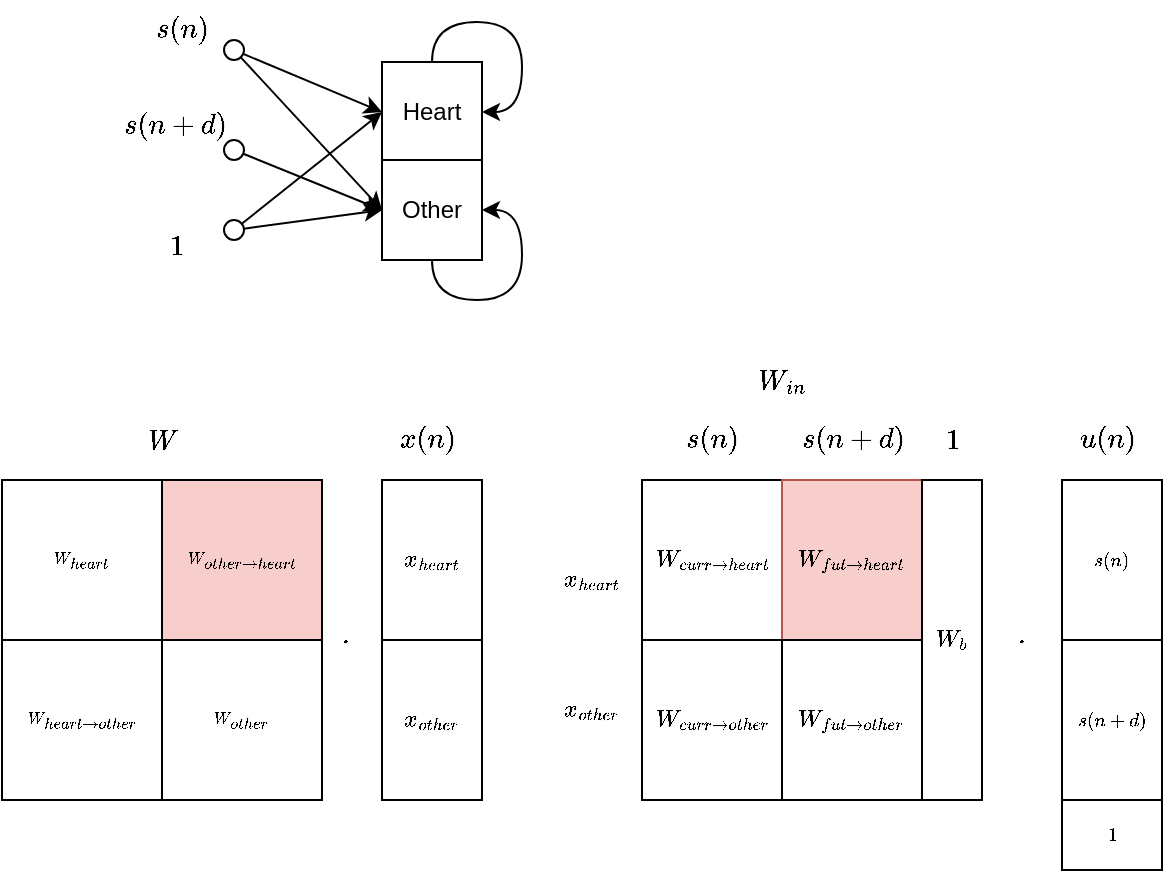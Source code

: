 <mxfile version="16.5.1" type="device"><diagram id="SjBAP_WvyndE1Q-gI8fO" name="Page-1"><mxGraphModel dx="669" dy="536" grid="1" gridSize="10" guides="1" tooltips="1" connect="1" arrows="1" fold="1" page="1" pageScale="1" pageWidth="400" pageHeight="700" math="1" shadow="0"><root><mxCell id="0"/><mxCell id="1" parent="0"/><mxCell id="K6zYXu4kCZGbAZfmaxFe-7" style="rounded=0;orthogonalLoop=1;jettySize=auto;html=1;entryX=0;entryY=0.5;entryDx=0;entryDy=0;" parent="1" source="K6zYXu4kCZGbAZfmaxFe-1" target="K6zYXu4kCZGbAZfmaxFe-4" edge="1"><mxGeometry relative="1" as="geometry"/></mxCell><mxCell id="yM2FoQovTbswvDKHhSKZ-8" style="edgeStyle=none;rounded=0;orthogonalLoop=1;jettySize=auto;html=1;entryX=0;entryY=0.5;entryDx=0;entryDy=0;" edge="1" parent="1" source="K6zYXu4kCZGbAZfmaxFe-1" target="K6zYXu4kCZGbAZfmaxFe-5"><mxGeometry relative="1" as="geometry"/></mxCell><mxCell id="K6zYXu4kCZGbAZfmaxFe-1" value="" style="ellipse;whiteSpace=wrap;html=1;aspect=fixed;" parent="1" vertex="1"><mxGeometry x="121" y="120" width="10" height="10" as="geometry"/></mxCell><mxCell id="K6zYXu4kCZGbAZfmaxFe-8" style="edgeStyle=none;rounded=0;orthogonalLoop=1;jettySize=auto;html=1;entryX=0;entryY=0.5;entryDx=0;entryDy=0;" parent="1" source="K6zYXu4kCZGbAZfmaxFe-2" target="K6zYXu4kCZGbAZfmaxFe-5" edge="1"><mxGeometry relative="1" as="geometry"/></mxCell><mxCell id="K6zYXu4kCZGbAZfmaxFe-2" value="" style="ellipse;whiteSpace=wrap;html=1;aspect=fixed;" parent="1" vertex="1"><mxGeometry x="121" y="170" width="10" height="10" as="geometry"/></mxCell><mxCell id="K6zYXu4kCZGbAZfmaxFe-4" value="Heart" style="whiteSpace=wrap;html=1;aspect=fixed;" parent="1" vertex="1"><mxGeometry x="200" y="131" width="50" height="50" as="geometry"/></mxCell><mxCell id="K6zYXu4kCZGbAZfmaxFe-5" value="Other" style="whiteSpace=wrap;html=1;aspect=fixed;" parent="1" vertex="1"><mxGeometry x="200" y="180" width="50" height="50" as="geometry"/></mxCell><mxCell id="K6zYXu4kCZGbAZfmaxFe-15" style="edgeStyle=orthogonalEdgeStyle;curved=1;rounded=0;orthogonalLoop=1;jettySize=auto;html=1;entryX=1;entryY=0.5;entryDx=0;entryDy=0;" parent="1" source="K6zYXu4kCZGbAZfmaxFe-4" target="K6zYXu4kCZGbAZfmaxFe-4" edge="1"><mxGeometry relative="1" as="geometry"/></mxCell><mxCell id="K6zYXu4kCZGbAZfmaxFe-17" style="edgeStyle=orthogonalEdgeStyle;curved=1;rounded=0;orthogonalLoop=1;jettySize=auto;html=1;entryX=1;entryY=0.5;entryDx=0;entryDy=0;" parent="1" source="K6zYXu4kCZGbAZfmaxFe-5" target="K6zYXu4kCZGbAZfmaxFe-5" edge="1"><mxGeometry relative="1" as="geometry"><Array as="points"><mxPoint x="225" y="250"/><mxPoint x="270" y="250"/><mxPoint x="270" y="205"/></Array></mxGeometry></mxCell><mxCell id="K6zYXu4kCZGbAZfmaxFe-18" value="$$ s(n + d) $$" style="text;html=1;strokeColor=none;fillColor=none;align=center;verticalAlign=middle;whiteSpace=wrap;rounded=0;" parent="1" vertex="1"><mxGeometry x="76" y="153" width="41" height="20" as="geometry"/></mxCell><mxCell id="K6zYXu4kCZGbAZfmaxFe-19" value="$$ s(n) $$" style="text;html=1;strokeColor=none;fillColor=none;align=center;verticalAlign=middle;whiteSpace=wrap;rounded=0;" parent="1" vertex="1"><mxGeometry x="80" y="105" width="41" height="20" as="geometry"/></mxCell><mxCell id="K6zYXu4kCZGbAZfmaxFe-20" value="$$ W $$" style="text;html=1;strokeColor=none;fillColor=none;align=center;verticalAlign=middle;whiteSpace=wrap;rounded=0;" parent="1" vertex="1"><mxGeometry x="70" y="310" width="41" height="20" as="geometry"/></mxCell><mxCell id="K6zYXu4kCZGbAZfmaxFe-24" value="&lt;font style=&quot;font-size: 7px&quot;&gt;$$ W_{other \rightarrow heart&lt;br&gt;} $$&lt;/font&gt;" style="whiteSpace=wrap;html=1;aspect=fixed;fontSize=7;fillColor=#F8CECC;strokeColor=#000000;" parent="1" vertex="1"><mxGeometry x="90" y="340" width="80" height="80" as="geometry"/></mxCell><mxCell id="K6zYXu4kCZGbAZfmaxFe-26" value="&lt;font style=&quot;font-size: 7px&quot;&gt;$$ W_{other&lt;br&gt;} $$&lt;/font&gt;" style="whiteSpace=wrap;html=1;aspect=fixed;fontSize=7;" parent="1" vertex="1"><mxGeometry x="90" y="420" width="80" height="80" as="geometry"/></mxCell><mxCell id="K6zYXu4kCZGbAZfmaxFe-27" value="&lt;font style=&quot;font-size: 7px&quot;&gt;$$ W_{heart \rightarrow other&lt;br&gt;} $$&lt;/font&gt;" style="whiteSpace=wrap;html=1;aspect=fixed;fontSize=7;" parent="1" vertex="1"><mxGeometry x="10" y="420" width="80" height="80" as="geometry"/></mxCell><mxCell id="K6zYXu4kCZGbAZfmaxFe-28" value="&lt;font style=&quot;font-size: 7px&quot;&gt;$$ W_{heart} $$&lt;/font&gt;" style="whiteSpace=wrap;html=1;aspect=fixed;fontSize=7;" parent="1" vertex="1"><mxGeometry x="10" y="340" width="80" height="80" as="geometry"/></mxCell><mxCell id="K6zYXu4kCZGbAZfmaxFe-29" value="$$ W_{in} $$" style="text;html=1;strokeColor=none;fillColor=none;align=center;verticalAlign=middle;whiteSpace=wrap;rounded=0;" parent="1" vertex="1"><mxGeometry x="380" y="280" width="41" height="20" as="geometry"/></mxCell><mxCell id="K6zYXu4kCZGbAZfmaxFe-35" value="$$ x_{heart} $$" style="rounded=0;whiteSpace=wrap;html=1;fontSize=10;" parent="1" vertex="1"><mxGeometry x="200" y="340" width="50" height="80" as="geometry"/></mxCell><mxCell id="K6zYXu4kCZGbAZfmaxFe-36" value="$$ x_{other} $$" style="rounded=0;whiteSpace=wrap;html=1;fontSize=10;" parent="1" vertex="1"><mxGeometry x="200" y="420" width="50" height="80" as="geometry"/></mxCell><mxCell id="K6zYXu4kCZGbAZfmaxFe-59" style="edgeStyle=none;rounded=0;orthogonalLoop=1;jettySize=auto;html=1;entryX=0;entryY=0.5;entryDx=0;entryDy=0;fontSize=10;" parent="1" source="K6zYXu4kCZGbAZfmaxFe-37" target="K6zYXu4kCZGbAZfmaxFe-5" edge="1"><mxGeometry relative="1" as="geometry"/></mxCell><mxCell id="K6zYXu4kCZGbAZfmaxFe-60" style="edgeStyle=none;rounded=0;orthogonalLoop=1;jettySize=auto;html=1;entryX=0;entryY=0.5;entryDx=0;entryDy=0;fontSize=10;" parent="1" source="K6zYXu4kCZGbAZfmaxFe-37" target="K6zYXu4kCZGbAZfmaxFe-4" edge="1"><mxGeometry relative="1" as="geometry"/></mxCell><mxCell id="K6zYXu4kCZGbAZfmaxFe-37" value="" style="ellipse;whiteSpace=wrap;html=1;aspect=fixed;" parent="1" vertex="1"><mxGeometry x="121" y="210" width="10" height="10" as="geometry"/></mxCell><mxCell id="K6zYXu4kCZGbAZfmaxFe-41" value="$$ x(n) $$" style="text;html=1;strokeColor=none;fillColor=none;align=center;verticalAlign=middle;whiteSpace=wrap;rounded=0;" parent="1" vertex="1"><mxGeometry x="202" y="310" width="41" height="20" as="geometry"/></mxCell><mxCell id="K6zYXu4kCZGbAZfmaxFe-44" value="&lt;span style=&quot;font-size: 8px;&quot;&gt;$$ s(n) $$&lt;/span&gt;" style="rounded=0;whiteSpace=wrap;html=1;fontSize=8;" parent="1" vertex="1"><mxGeometry x="540" y="340" width="50" height="80" as="geometry"/></mxCell><mxCell id="K6zYXu4kCZGbAZfmaxFe-45" value="&lt;span style=&quot;font-size: 8px&quot;&gt;$$ s(n + d) $$&lt;/span&gt;" style="rounded=0;whiteSpace=wrap;html=1;fontSize=8;" parent="1" vertex="1"><mxGeometry x="540" y="420" width="50" height="80" as="geometry"/></mxCell><mxCell id="K6zYXu4kCZGbAZfmaxFe-46" value="$$ u(n) $$" style="text;html=1;strokeColor=none;fillColor=none;align=center;verticalAlign=middle;whiteSpace=wrap;rounded=0;" parent="1" vertex="1"><mxGeometry x="542" y="310" width="41" height="20" as="geometry"/></mxCell><mxCell id="K6zYXu4kCZGbAZfmaxFe-47" value="$$ \cdot $$" style="text;html=1;strokeColor=none;fillColor=none;align=center;verticalAlign=middle;whiteSpace=wrap;rounded=0;" parent="1" vertex="1"><mxGeometry x="161" y="410" width="41" height="20" as="geometry"/></mxCell><mxCell id="K6zYXu4kCZGbAZfmaxFe-49" value="$$ W_{curr \rightarrow heart} $$" style="rounded=0;whiteSpace=wrap;html=1;fontSize=10;" parent="1" vertex="1"><mxGeometry x="330" y="340" width="70" height="80" as="geometry"/></mxCell><mxCell id="K6zYXu4kCZGbAZfmaxFe-50" value="$$ W_{fut \rightarrow heart} $$" style="rounded=0;whiteSpace=wrap;html=1;fontSize=10;fillColor=#f8cecc;strokeColor=#b85450;" parent="1" vertex="1"><mxGeometry x="400" y="340" width="70" height="80" as="geometry"/></mxCell><mxCell id="K6zYXu4kCZGbAZfmaxFe-51" value="$$ W_{curr \rightarrow other} $$" style="rounded=0;whiteSpace=wrap;html=1;fontSize=10;" parent="1" vertex="1"><mxGeometry x="330" y="420" width="70" height="80" as="geometry"/></mxCell><mxCell id="K6zYXu4kCZGbAZfmaxFe-52" value="$$ W_{fut \rightarrow other} $$" style="rounded=0;whiteSpace=wrap;html=1;fontSize=10;" parent="1" vertex="1"><mxGeometry x="400" y="420" width="70" height="80" as="geometry"/></mxCell><mxCell id="K6zYXu4kCZGbAZfmaxFe-53" value="$$ s(n) $$" style="text;html=1;strokeColor=none;fillColor=none;align=center;verticalAlign=middle;whiteSpace=wrap;rounded=0;" parent="1" vertex="1"><mxGeometry x="344.5" y="310" width="41" height="20" as="geometry"/></mxCell><mxCell id="K6zYXu4kCZGbAZfmaxFe-55" value="$$ s(n + d) $$" style="text;html=1;strokeColor=none;fillColor=none;align=center;verticalAlign=middle;whiteSpace=wrap;rounded=0;" parent="1" vertex="1"><mxGeometry x="414.5" y="310" width="41" height="20" as="geometry"/></mxCell><mxCell id="K6zYXu4kCZGbAZfmaxFe-57" value="$$ 1 $$" style="text;html=1;strokeColor=none;fillColor=none;align=center;verticalAlign=middle;whiteSpace=wrap;rounded=0;" parent="1" vertex="1"><mxGeometry x="86" y="213" width="24" height="20" as="geometry"/></mxCell><mxCell id="K6zYXu4kCZGbAZfmaxFe-61" value="$$W_{b}$$" style="rounded=0;whiteSpace=wrap;html=1;fontSize=10;" parent="1" vertex="1"><mxGeometry x="470" y="340" width="30" height="160" as="geometry"/></mxCell><mxCell id="K6zYXu4kCZGbAZfmaxFe-62" value="$$ 1 $$" style="text;html=1;strokeColor=none;fillColor=none;align=center;verticalAlign=middle;whiteSpace=wrap;rounded=0;" parent="1" vertex="1"><mxGeometry x="464.5" y="310" width="41" height="20" as="geometry"/></mxCell><mxCell id="K6zYXu4kCZGbAZfmaxFe-63" value="$$ \cdot $$" style="text;html=1;strokeColor=none;fillColor=none;align=center;verticalAlign=middle;whiteSpace=wrap;rounded=0;" parent="1" vertex="1"><mxGeometry x="499" y="410" width="41" height="20" as="geometry"/></mxCell><mxCell id="K6zYXu4kCZGbAZfmaxFe-66" value="&lt;span style=&quot;font-size: 8px&quot;&gt;$$ 1 $$&lt;/span&gt;" style="rounded=0;whiteSpace=wrap;html=1;fontSize=8;rotation=0;" parent="1" vertex="1"><mxGeometry x="540" y="500" width="50" height="35" as="geometry"/></mxCell><mxCell id="K6zYXu4kCZGbAZfmaxFe-67" value="&lt;span style=&quot;font-size: 10px&quot;&gt;$$ x_{other} $$&lt;/span&gt;" style="text;html=1;strokeColor=none;fillColor=none;align=center;verticalAlign=middle;whiteSpace=wrap;rounded=0;fontSize=8;" parent="1" vertex="1"><mxGeometry x="275" y="440" width="60" height="30" as="geometry"/></mxCell><mxCell id="K6zYXu4kCZGbAZfmaxFe-68" value="&lt;span style=&quot;font-size: 10px&quot;&gt;$$ x_{heart} $$&lt;/span&gt;" style="text;html=1;strokeColor=none;fillColor=none;align=center;verticalAlign=middle;whiteSpace=wrap;rounded=0;fontSize=8;" parent="1" vertex="1"><mxGeometry x="275" y="375" width="60" height="30" as="geometry"/></mxCell></root></mxGraphModel></diagram></mxfile>